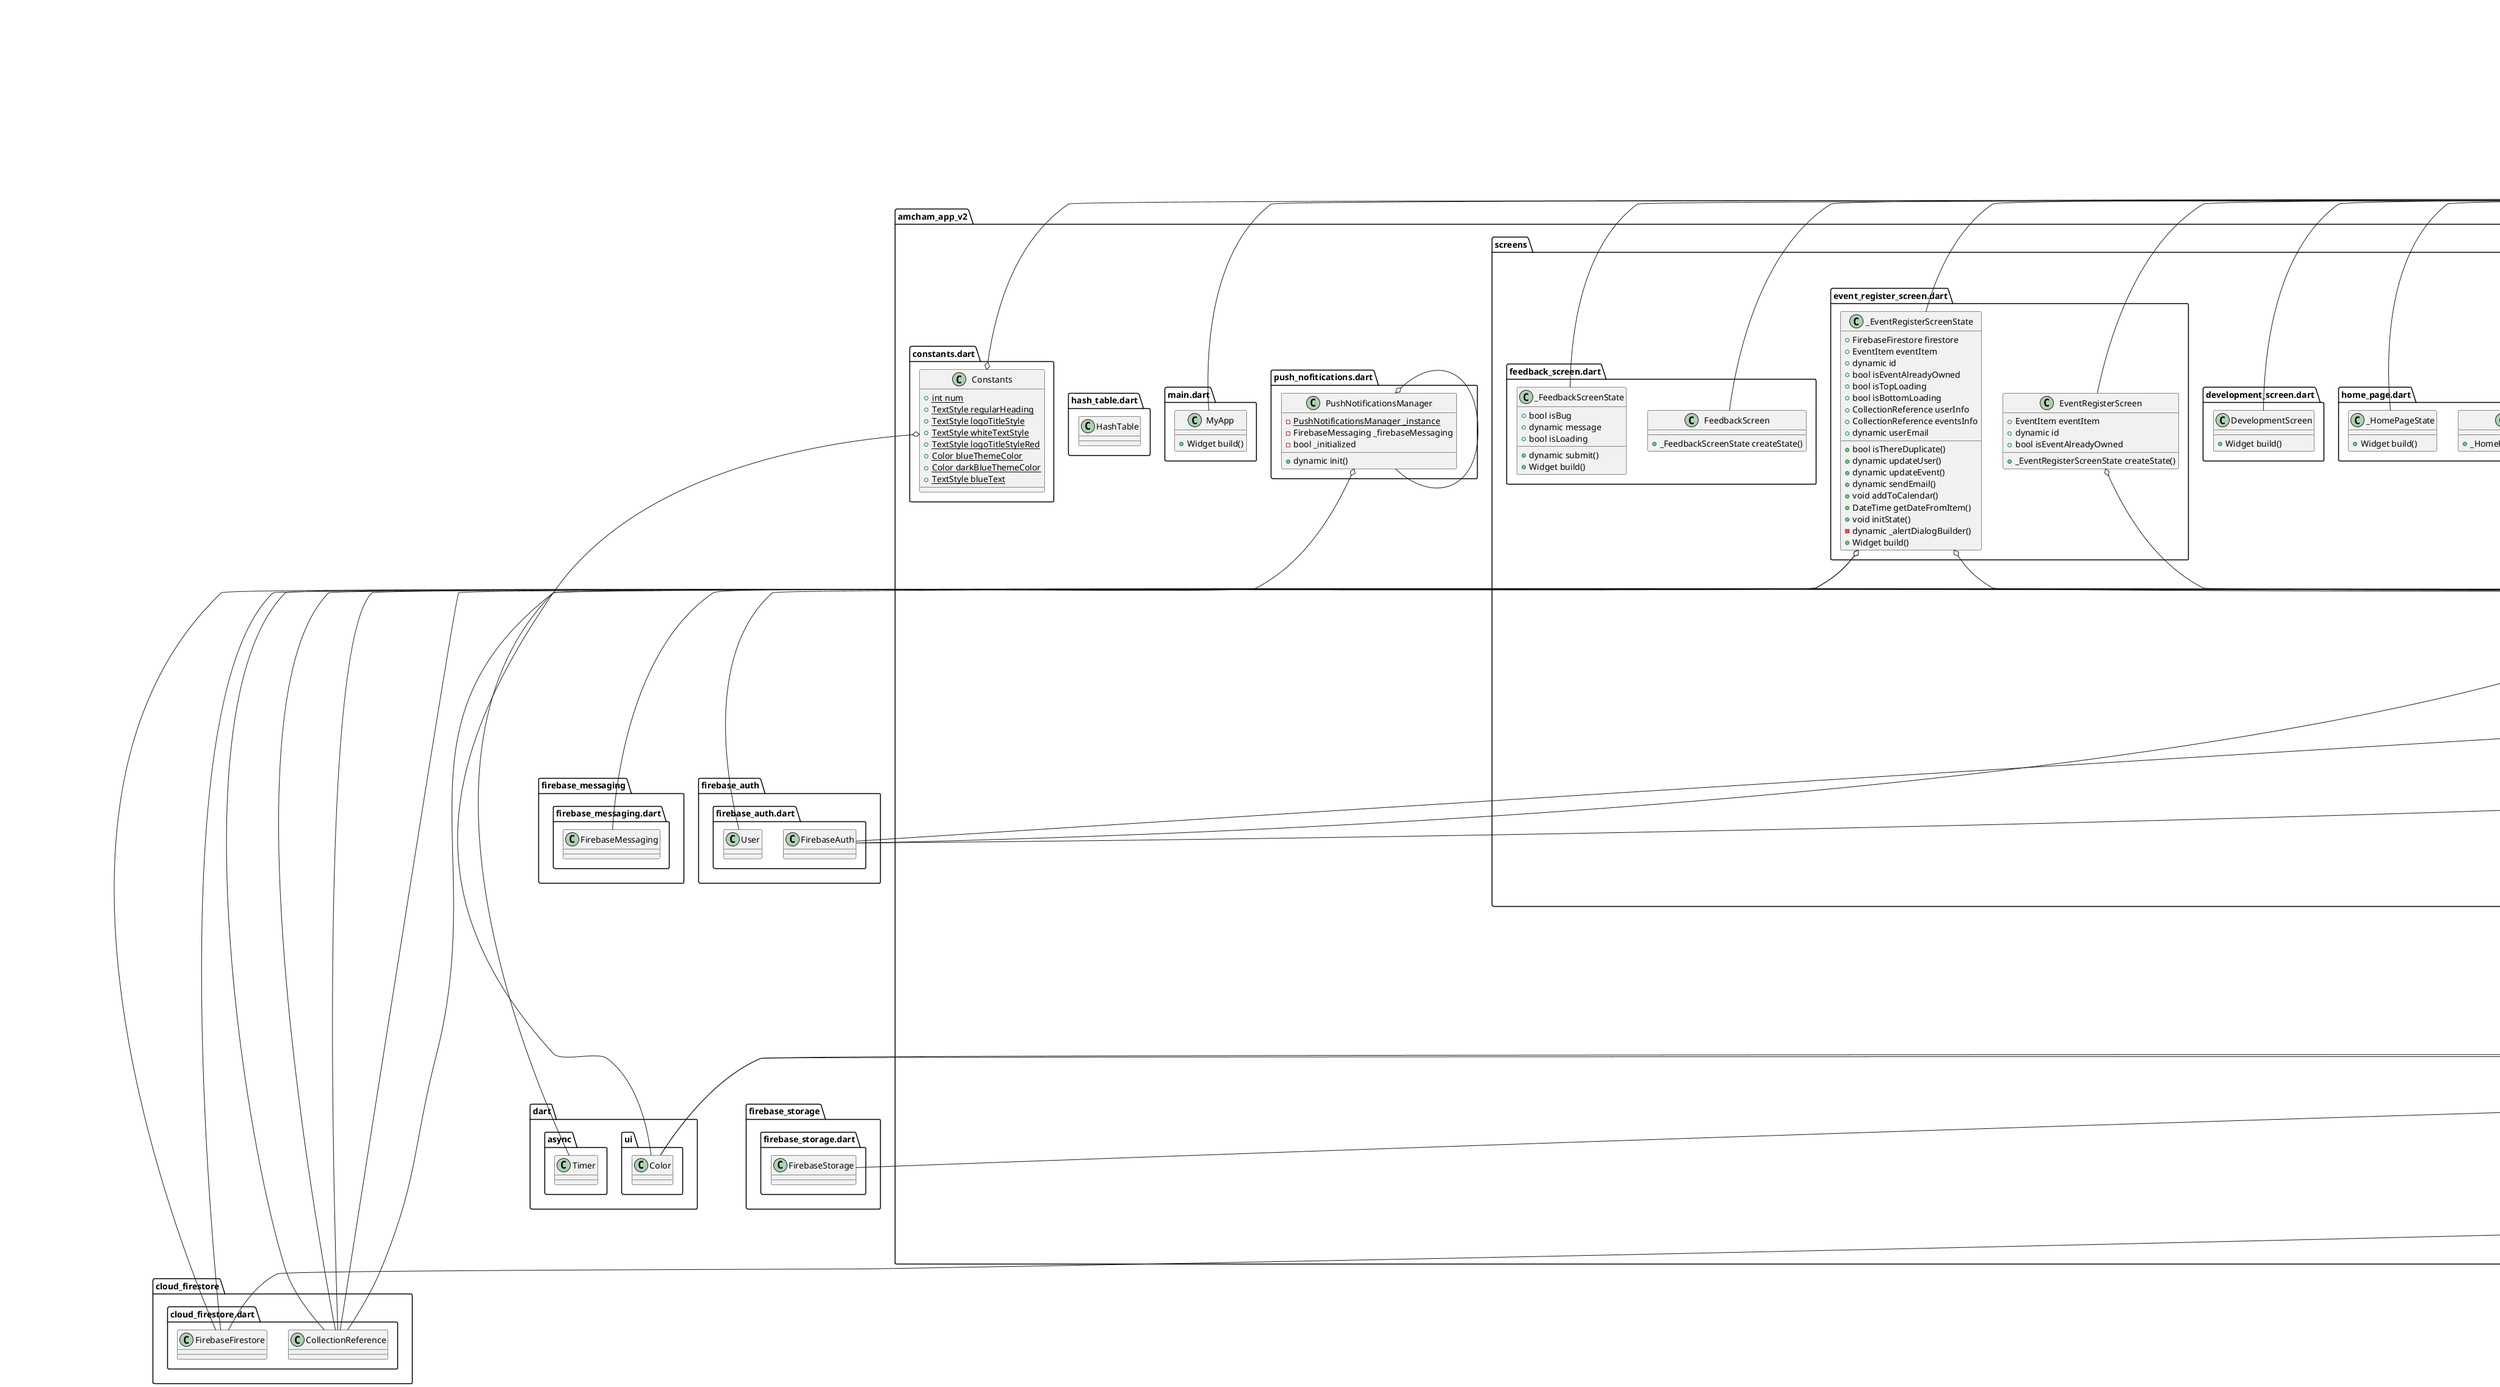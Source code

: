 @startuml
set namespaceSeparator ::

class "amcham_app_v2::size_config.dart::SizeConfig" {
  {static} -MediaQueryData _mediaQueryData
  {static} +double screenWidth
  {static} +double screenHeight
  {static} +double blockSizeHorizontal
  {static} +double blockSizeVertical
  {static} -double _safeAreaHorizontal
  {static} -double _safeAreaVertical
  {static} +double safeBlockHorizontal
  {static} +double safeBlockVertical
  +double getScreenHeight()
  +double getScreenWidth()
  +double getBlockSizeVertical()
  +double getBlockSizeHorizontal()
  +void init()
}

"amcham_app_v2::size_config.dart::SizeConfig" o-- "flutter::src::widgets::media_query.dart::MediaQueryData"

class "amcham_app_v2::push_nofitications.dart::PushNotificationsManager" {
  {static} -PushNotificationsManager _instance
  -FirebaseMessaging _firebaseMessaging
  -bool _initialized
  +dynamic init()
}

"amcham_app_v2::push_nofitications.dart::PushNotificationsManager" o-- "amcham_app_v2::push_nofitications.dart::PushNotificationsManager"
"amcham_app_v2::push_nofitications.dart::PushNotificationsManager" o-- "firebase_messaging::firebase_messaging.dart::FirebaseMessaging"

class "amcham_app_v2::screens::events_screen.dart::EventsScreen" {
  +_EventsScreenState createState()
}

"flutter::src::widgets::framework.dart::StatefulWidget" <|-- "amcham_app_v2::screens::events_screen.dart::EventsScreen"

class "amcham_app_v2::screens::events_screen.dart::_EventsScreenState" {
  -int _selectedIndex
  +Container eventItems
  +bool isPastEvents
  +bool isMyEvents
  +bool isSearching
  +List<int> searchHash
  +MemberChecker memberChecker
  -void _onItemTapped()
  +void getData()
  +void initState()
  +dynamic getIfMember()
  +dynamic printMember()
  +List seperateWords()
  +void search()
  +void clearSearch()
  +Widget build()
}

"amcham_app_v2::screens::events_screen.dart::_EventsScreenState" o-- "flutter::src::widgets::container.dart::Container"
"amcham_app_v2::screens::events_screen.dart::_EventsScreenState" o-- "amcham_app_v2::scripts::member_checker.dart::MemberChecker"
"flutter::src::widgets::framework.dart::State<T>" <|-- "amcham_app_v2::screens::events_screen.dart::_EventsScreenState"

class "amcham_app_v2::screens::events_screen.dart::EventsStream" {
  +CollectionReference eventsRef
  +bool isPastEvents
  +bool isMyEvents
  +bool isSearching
  +List<int> searchHash
  +EventItem getItem()
  +bool getIfMyEvent()
  +Widget build()
}

"amcham_app_v2::screens::events_screen.dart::EventsStream" o-- "cloud_firestore::cloud_firestore.dart::CollectionReference"
"flutter::src::widgets::framework.dart::StatelessWidget" <|-- "amcham_app_v2::screens::events_screen.dart::EventsStream"

class "amcham_app_v2::screens::single_event_screen.dart::SingleEventScreen" {
  +dynamic testStr
  +EventItem item
  +dynamic DateToString()
  +_SingleEventScreenState createState()
}

"amcham_app_v2::screens::single_event_screen.dart::SingleEventScreen" o-- "amcham_app_v2::components::event_item.dart::EventItem"
"flutter::src::widgets::framework.dart::StatefulWidget" <|-- "amcham_app_v2::screens::single_event_screen.dart::SingleEventScreen"

class "amcham_app_v2::screens::single_event_screen.dart::_SingleEventScreenState" {
  +BoxDecoration activeDecoration
  +BoxDecoration inActiveDecoration
  +bool isInfoActive
  +EventItem item
  +dynamic userEmail
  +SpeakersList speakersList
  +void initState()
  +bool checkOwnedEvent()
  +Widget build()
}

"amcham_app_v2::screens::single_event_screen.dart::_SingleEventScreenState" o-- "flutter::src::painting::box_decoration.dart::BoxDecoration"
"amcham_app_v2::screens::single_event_screen.dart::_SingleEventScreenState" o-- "amcham_app_v2::components::event_item.dart::EventItem"
"amcham_app_v2::screens::single_event_screen.dart::_SingleEventScreenState" o-- "amcham_app_v2::screens::single_event_screen.dart::SpeakersList"
"flutter::src::widgets::framework.dart::State<T>" <|-- "amcham_app_v2::screens::single_event_screen.dart::_SingleEventScreenState"

class "amcham_app_v2::screens::single_event_screen.dart::SpeakersList" {
  +List speakers
  +List<SpeakerItem> speakerItemList
  +void generateSpeakers()
  +Widget build()
}

"flutter::src::widgets::framework.dart::StatelessWidget" <|-- "amcham_app_v2::screens::single_event_screen.dart::SpeakersList"

class "amcham_app_v2::screens::single_event_screen.dart::SpeakerItem" {
  +dynamic title
  +Widget build()
}

"flutter::src::widgets::framework.dart::StatelessWidget" <|-- "amcham_app_v2::screens::single_event_screen.dart::SpeakerItem"

class "amcham_app_v2::screens::verify_screen.dart::VerifyScreen" {
  +_VerifyScreenState createState()
}

"flutter::src::widgets::framework.dart::StatefulWidget" <|-- "amcham_app_v2::screens::verify_screen.dart::VerifyScreen"

class "amcham_app_v2::screens::verify_screen.dart::_VerifyScreenState" {
  +FirebaseAuth auth
  +User user
  {static} +Timer timer
  +bool isResendLoading
  +void initState()
  -dynamic _alertDialogBuilder()
  +void dispose()
  +void sendMail()
  +dynamic checkEmailVerified()
  +Widget build()
}

"amcham_app_v2::screens::verify_screen.dart::_VerifyScreenState" o-- "firebase_auth::firebase_auth.dart::FirebaseAuth"
"amcham_app_v2::screens::verify_screen.dart::_VerifyScreenState" o-- "firebase_auth::firebase_auth.dart::User"
"amcham_app_v2::screens::verify_screen.dart::_VerifyScreenState" o-- "dart::async::Timer"
"flutter::src::widgets::framework.dart::State<T>" <|-- "amcham_app_v2::screens::verify_screen.dart::_VerifyScreenState"

class "amcham_app_v2::screens::news_screen.dart::UpdatesScreen" {
  +_UpdatesScreenState createState()
}

"flutter::src::widgets::framework.dart::StatefulWidget" <|-- "amcham_app_v2::screens::news_screen.dart::UpdatesScreen"

class "amcham_app_v2::screens::news_screen.dart::_UpdatesScreenState" {
  +void initState()
  +void search()
  +void clearSearch()
  +Widget build()
}

"flutter::src::widgets::framework.dart::State<T>" <|-- "amcham_app_v2::screens::news_screen.dart::_UpdatesScreenState"

class "amcham_app_v2::screens::news_screen.dart::NewsStream" {
  +CollectionReference newsRef
  +bool isSearching
  +List<int> searchHash
  +NewsItem getItem()
  +bool getIfMyEvent()
  +Widget build()
}

"amcham_app_v2::screens::news_screen.dart::NewsStream" o-- "cloud_firestore::cloud_firestore.dart::CollectionReference"
"flutter::src::widgets::framework.dart::StatelessWidget" <|-- "amcham_app_v2::screens::news_screen.dart::NewsStream"

class "amcham_app_v2::screens::single_news_screen.dart::SingleNewsScreen" {
  +dynamic testStr
  +NewsItem item
  +dynamic DateToString()
  +_SingleNewsScreenState createState()
}

"amcham_app_v2::screens::single_news_screen.dart::SingleNewsScreen" o-- "amcham_app_v2::components::news_item.dart::NewsItem"
"flutter::src::widgets::framework.dart::StatefulWidget" <|-- "amcham_app_v2::screens::single_news_screen.dart::SingleNewsScreen"

class "amcham_app_v2::screens::single_news_screen.dart::_SingleNewsScreenState" {
  +BoxDecoration activeDecoration
  +BoxDecoration inActiveDecoration
  +bool isInfoActive
  +bool isLinkActive
  +NewsItem item
  +dynamic url
  +dynamic userEmail
  +void initState()
  -dynamic _launchURL()
  +Widget build()
}

"amcham_app_v2::screens::single_news_screen.dart::_SingleNewsScreenState" o-- "flutter::src::painting::box_decoration.dart::BoxDecoration"
"amcham_app_v2::screens::single_news_screen.dart::_SingleNewsScreenState" o-- "amcham_app_v2::components::news_item.dart::NewsItem"
"flutter::src::widgets::framework.dart::State<T>" <|-- "amcham_app_v2::screens::single_news_screen.dart::_SingleNewsScreenState"

class "amcham_app_v2::screens::profile_screen.dart::ProfileScreen" {
  +_ProfileScreenState createState()
}

"flutter::src::widgets::framework.dart::StatefulWidget" <|-- "amcham_app_v2::screens::profile_screen.dart::ProfileScreen"

class "amcham_app_v2::screens::profile_screen.dart::_ProfileScreenState" {
  -FirebaseAuth _firebaseAuth
  +dynamic email
  +dynamic firstName
  +dynamic lastName
  +dynamic company
  +bool isInfoLoading
  +bool isPasswordLoading
  +MemberChecker memberChecker
  +CollectionReference users
  -dynamic _alertDialogBuilder()
  +void initState()
  +dynamic getIfMember()
  +dynamic updateUserInfo()
  +void getInfo()
  +Widget build()
}

"amcham_app_v2::screens::profile_screen.dart::_ProfileScreenState" o-- "firebase_auth::firebase_auth.dart::FirebaseAuth"
"amcham_app_v2::screens::profile_screen.dart::_ProfileScreenState" o-- "amcham_app_v2::scripts::member_checker.dart::MemberChecker"
"amcham_app_v2::screens::profile_screen.dart::_ProfileScreenState" o-- "cloud_firestore::cloud_firestore.dart::CollectionReference"
"flutter::src::widgets::framework.dart::State<T>" <|-- "amcham_app_v2::screens::profile_screen.dart::_ProfileScreenState"

class "amcham_app_v2::screens::profile_screen.dart::dataInput" {
  +dynamic title
  +dynamic data
  +dynamic Function(dynamic) onChanged
  +Widget build()
}

"amcham_app_v2::screens::profile_screen.dart::dataInput" o-- "amcham_app_v2::screens::profile_screen.dart::dynamic Function(dynamic)"
"flutter::src::widgets::framework.dart::StatelessWidget" <|-- "amcham_app_v2::screens::profile_screen.dart::dataInput"

class "amcham_app_v2::screens::register_screen.dart::RegisterScreen" {
  +_RegisterScreenState createState()
}

"flutter::src::widgets::framework.dart::StatefulWidget" <|-- "amcham_app_v2::screens::register_screen.dart::RegisterScreen"

class "amcham_app_v2::screens::register_screen.dart::_RegisterScreenState" {
  +FirebaseFirestore firestore
  +CollectionReference users
  +bool isLoading
  -dynamic _firstName
  -dynamic _lastName
  -dynamic _email
  -dynamic _password
  -dynamic _passwordConf
  -dynamic _company
  -FocusNode _lastNameFocusNode
  -FocusNode _companyFocusNode
  -FocusNode _emailFocusNode
  -FocusNode _passwordFocusNode
  -FocusNode _passwordConfFocusNode
  -dynamic _alertDialogBuilder()
  +dynamic addUserInfo()
  -dynamic _createAccount()
  -void _submitForm()
  +void initState()
  +void dispose()
  +bool validateFields()
  +Widget build()
}

"amcham_app_v2::screens::register_screen.dart::_RegisterScreenState" o-- "cloud_firestore::cloud_firestore.dart::FirebaseFirestore"
"amcham_app_v2::screens::register_screen.dart::_RegisterScreenState" o-- "cloud_firestore::cloud_firestore.dart::CollectionReference"
"amcham_app_v2::screens::register_screen.dart::_RegisterScreenState" o-- "flutter::src::widgets::focus_manager.dart::FocusNode"
"flutter::src::widgets::framework.dart::State<T>" <|-- "amcham_app_v2::screens::register_screen.dart::_RegisterScreenState"

class "amcham_app_v2::screens::login_screen.dart::LoginScreen" {
  +_LoginScreenState createState()
}

"flutter::src::widgets::framework.dart::StatefulWidget" <|-- "amcham_app_v2::screens::login_screen.dart::LoginScreen"

class "amcham_app_v2::screens::login_screen.dart::_LoginScreenState" {
  +bool isLoading
  -dynamic _email
  -dynamic _password
  -FocusNode _lastNameFocusNode
  -FocusNode _companyFocusNode
  -FocusNode _emailFocusNode
  -FocusNode _passwordFocusNode
  -FocusNode _passwordConfFocusNode
  -dynamic _alertDialogBuilder()
  -dynamic _loginToAccount()
  -void _submitForm()
  +void initState()
  +void dispose()
  +Widget build()
}

"amcham_app_v2::screens::login_screen.dart::_LoginScreenState" o-- "flutter::src::widgets::focus_manager.dart::FocusNode"
"flutter::src::widgets::framework.dart::State<T>" <|-- "amcham_app_v2::screens::login_screen.dart::_LoginScreenState"

class "amcham_app_v2::screens::forgot_password_screen.dart::ForgotPasswordScreen" {
  +_ForgotPasswordScreenState createState()
}

"flutter::src::widgets::framework.dart::StatefulWidget" <|-- "amcham_app_v2::screens::forgot_password_screen.dart::ForgotPasswordScreen"

class "amcham_app_v2::screens::forgot_password_screen.dart::_ForgotPasswordScreenState" {
  -FirebaseAuth _firebaseAuth
  +bool isResetPasswordLoading
  -dynamic _email
  -dynamic _alertDialogBuilder()
  +Widget build()
}

"amcham_app_v2::screens::forgot_password_screen.dart::_ForgotPasswordScreenState" o-- "firebase_auth::firebase_auth.dart::FirebaseAuth"
"flutter::src::widgets::framework.dart::State<T>" <|-- "amcham_app_v2::screens::forgot_password_screen.dart::_ForgotPasswordScreenState"

class "amcham_app_v2::screens::landing_page.dart::LandingPage" {
  -dynamic _initialization
  +Widget build()
}

"flutter::src::widgets::framework.dart::StatelessWidget" <|-- "amcham_app_v2::screens::landing_page.dart::LandingPage"

class "amcham_app_v2::screens::home_page.dart::HomePage" {
  +_HomePageState createState()
}

"flutter::src::widgets::framework.dart::StatefulWidget" <|-- "amcham_app_v2::screens::home_page.dart::HomePage"

class "amcham_app_v2::screens::home_page.dart::_HomePageState" {
  +Widget build()
}

"flutter::src::widgets::framework.dart::State<T>" <|-- "amcham_app_v2::screens::home_page.dart::_HomePageState"

class "amcham_app_v2::screens::development_screen.dart::DevelopmentScreen" {
  +Widget build()
}

"flutter::src::widgets::framework.dart::StatelessWidget" <|-- "amcham_app_v2::screens::development_screen.dart::DevelopmentScreen"

class "amcham_app_v2::screens::event_register_screen.dart::EventRegisterScreen" {
  +EventItem eventItem
  +dynamic id
  +bool isEventAlreadyOwned
  +_EventRegisterScreenState createState()
}

"amcham_app_v2::screens::event_register_screen.dart::EventRegisterScreen" o-- "amcham_app_v2::components::event_item.dart::EventItem"
"flutter::src::widgets::framework.dart::StatefulWidget" <|-- "amcham_app_v2::screens::event_register_screen.dart::EventRegisterScreen"

class "amcham_app_v2::screens::event_register_screen.dart::_EventRegisterScreenState" {
  +FirebaseFirestore firestore
  +EventItem eventItem
  +dynamic id
  +bool isEventAlreadyOwned
  +bool isTopLoading
  +bool isBottomLoading
  +CollectionReference userInfo
  +CollectionReference eventsInfo
  +dynamic userEmail
  +bool isThereDuplicate()
  +dynamic updateUser()
  +dynamic updateEvent()
  +dynamic sendEmail()
  +void addToCalendar()
  +DateTime getDateFromItem()
  +void initState()
  -dynamic _alertDialogBuilder()
  +Widget build()
}

"amcham_app_v2::screens::event_register_screen.dart::_EventRegisterScreenState" o-- "cloud_firestore::cloud_firestore.dart::FirebaseFirestore"
"amcham_app_v2::screens::event_register_screen.dart::_EventRegisterScreenState" o-- "amcham_app_v2::components::event_item.dart::EventItem"
"amcham_app_v2::screens::event_register_screen.dart::_EventRegisterScreenState" o-- "cloud_firestore::cloud_firestore.dart::CollectionReference"
"flutter::src::widgets::framework.dart::State<T>" <|-- "amcham_app_v2::screens::event_register_screen.dart::_EventRegisterScreenState"

class "amcham_app_v2::screens::feedback_screen.dart::FeedbackScreen" {
  +_FeedbackScreenState createState()
}

"flutter::src::widgets::framework.dart::StatefulWidget" <|-- "amcham_app_v2::screens::feedback_screen.dart::FeedbackScreen"

class "amcham_app_v2::screens::feedback_screen.dart::_FeedbackScreenState" {
  +bool isBug
  +dynamic message
  +bool isLoading
  +dynamic submit()
  +Widget build()
}

"flutter::src::widgets::framework.dart::State<T>" <|-- "amcham_app_v2::screens::feedback_screen.dart::_FeedbackScreenState"

class "amcham_app_v2::main.dart::MyApp" {
  +Widget build()
}

"flutter::src::widgets::framework.dart::StatelessWidget" <|-- "amcham_app_v2::main.dart::MyApp"

class "amcham_app_v2::hash_table.dart::HashTable" {
}

class "amcham_app_v2::components::forgot_password.dart::ForgotPassword" {
  +Widget build()
}

"flutter::src::widgets::framework.dart::StatelessWidget" <|-- "amcham_app_v2::components::forgot_password.dart::ForgotPassword"

class "amcham_app_v2::components::event_item.dart::EventItem" {
  +MemberChecker memberChecker
  +int price
  +int date
  +int startTime
  +int endTime
  +dynamic title
  +dynamic type
  +dynamic category
  +bool isMembersOnly
  +dynamic summary
  +dynamic imageRef
  +dynamic info
  +dynamic id
  +dynamic link
  +List registeredUsers
  +List tier1hashes
  +List tier2hashes
  +List tier3hashes
  +List tier4hashes
  +List speakers
  +bool isButton
  +bool showInfo
  +bool hideSummary
  +bool isInfoSelected
  +Function infoButtonFunction
  +Function speakersButtonFunction
  +int rankedPoints
  +int getPointsFromHashes()
  +dynamic DateToString()
  +dynamic TimeToString()
  +Widget build()
}

"amcham_app_v2::components::event_item.dart::EventItem" o-- "amcham_app_v2::scripts::member_checker.dart::MemberChecker"
"flutter::src::widgets::framework.dart::StatelessWidget" <|-- "amcham_app_v2::components::event_item.dart::EventItem"

class "amcham_app_v2::components::alert_dialog_builder.dart::FeedbackBuilder" {
  {static} +dynamic alertDialogBuilder()
}

class "amcham_app_v2::components::rounded_button.dart::RoundedButton" {
  +Color colour
  +dynamic title
  +Function onPressed
  +double radius
  +TextStyle textStyle
  +double height
  +double width
  +bool isLoading
  +dynamic boxDecoration
  +Widget build()
}

"amcham_app_v2::components::rounded_button.dart::RoundedButton" o-- "dart::ui::Color"
"amcham_app_v2::components::rounded_button.dart::RoundedButton" o-- "flutter::src::painting::text_style.dart::TextStyle"
"flutter::src::widgets::framework.dart::StatelessWidget" <|-- "amcham_app_v2::components::rounded_button.dart::RoundedButton"

class "amcham_app_v2::components::get_firebase_image.dart::LoadFirebaseStorageImage" {
  +FirebaseStorage storage
  +dynamic imageRef
  +Widget build()
  -dynamic _getImage()
}

"amcham_app_v2::components::get_firebase_image.dart::LoadFirebaseStorageImage" o-- "firebase_storage::firebase_storage.dart::FirebaseStorage"
"flutter::src::widgets::framework.dart::StatelessWidget" <|-- "amcham_app_v2::components::get_firebase_image.dart::LoadFirebaseStorageImage"

class "amcham_app_v2::components::news_item.dart::NewsItem" {
  +int dateTime
  +dynamic summaryText
  +dynamic imageRef
  +dynamic info
  +dynamic id
  +List tier1hashes
  +List tier2hashes
  +List tier3hashes
  +dynamic title
  +dynamic link
  +bool isButton
  +bool showInfo
  +bool hideSummary
  +bool isInfoSelected
  +Function infoButtonFunction
  +Function speakersButtonFunction
  +bool enableImage
  +int rankedPoints
  +int getPointsFromHashes()
  +dynamic DateToString()
  +dynamic TimeToString()
  +Widget build()
}

"flutter::src::widgets::framework.dart::StatelessWidget" <|-- "amcham_app_v2::components::news_item.dart::NewsItem"

class "amcham_app_v2::components::bottom_bar.dart::BottomBar" {
  +bool isEventsScreen
  +bool getIsEventsScreen()
  +_BottomBarState createState()
}

"flutter::src::widgets::framework.dart::StatefulWidget" <|-- "amcham_app_v2::components::bottom_bar.dart::BottomBar"

class "amcham_app_v2::components::bottom_bar.dart::_BottomBarState" {
  +bool isEventsScreen
  {static} +bool isButton1Active
  {static} +bool isButton2Active
  {static} +bool isButton3Active
  +void SetDefault()
  +void initState()
  +Widget build()
}

"flutter::src::widgets::framework.dart::State<T>" <|-- "amcham_app_v2::components::bottom_bar.dart::_BottomBarState"

class "amcham_app_v2::components::amcham_logo.dart::AmchamLogo" {
  +Widget build()
}

"flutter::src::widgets::framework.dart::StatelessWidget" <|-- "amcham_app_v2::components::amcham_logo.dart::AmchamLogo"

class "amcham_app_v2::components::search_app_bar.dart::SearchAppbar" {
  +dynamic Function(dynamic) searchFunction
  +Function clearFunction
  +dynamic searchString
  +bool isSearching
  +dynamic getSearchString()
  +void setSearchString()
  +Widget build()
}

"amcham_app_v2::components::search_app_bar.dart::SearchAppbar" o-- "amcham_app_v2::components::search_app_bar.dart::dynamic Function(dynamic)"
"flutter::src::widgets::preferred_size.dart::PreferredSize" <|-- "amcham_app_v2::components::search_app_bar.dart::SearchAppbar"

class "amcham_app_v2::components::rounded_text_field.dart::RoundedTextField" {
  +Color colour
  +dynamic title
  +double radius
  +TextStyle textStyle
  +double height
  +double width
  +dynamic hintText
  +dynamic Function(dynamic) onChanged
  +dynamic Function(dynamic) onSubmitted
  +FocusNode focusNode
  +TextInputAction textInputAction
  +bool isPasswordField
  +dynamic textValue
  +double shadowOpacity
  +BoxBorder border
  +Widget build()
}

"amcham_app_v2::components::rounded_text_field.dart::RoundedTextField" o-- "dart::ui::Color"
"amcham_app_v2::components::rounded_text_field.dart::RoundedTextField" o-- "flutter::src::painting::text_style.dart::TextStyle"
"amcham_app_v2::components::rounded_text_field.dart::RoundedTextField" o-- "amcham_app_v2::components::rounded_text_field.dart::dynamic Function(dynamic)"
"amcham_app_v2::components::rounded_text_field.dart::RoundedTextField" o-- "flutter::src::widgets::focus_manager.dart::FocusNode"
"amcham_app_v2::components::rounded_text_field.dart::RoundedTextField" o-- "flutter::src::services::text_input.dart::TextInputAction"
"amcham_app_v2::components::rounded_text_field.dart::RoundedTextField" o-- "flutter::src::painting::box_border.dart::BoxBorder"
"flutter::src::widgets::framework.dart::StatelessWidget" <|-- "amcham_app_v2::components::rounded_text_field.dart::RoundedTextField"

class "amcham_app_v2::scripts::member_checker.dart::MemberChecker" {
  +FirebaseFirestore firestore
  +dynamic userEmail
  {static} +bool isMember
  {static} +List emailEndings
  +void main()
  +bool checkIfMember()
  +dynamic updateEndings()
}

"amcham_app_v2::scripts::member_checker.dart::MemberChecker" o-- "cloud_firestore::cloud_firestore.dart::FirebaseFirestore"

class "amcham_app_v2::constants.dart::Constants" {
  {static} +int num
  {static} +TextStyle regularHeading
  {static} +TextStyle logoTitleStyle
  {static} +TextStyle whiteTextStyle
  {static} +TextStyle logoTitleStyleRed
  {static} +Color blueThemeColor
  {static} +Color darkBlueThemeColor
  {static} +TextStyle blueText
}

"amcham_app_v2::constants.dart::Constants" o-- "flutter::src::painting::text_style.dart::TextStyle"
"amcham_app_v2::constants.dart::Constants" o-- "dart::ui::Color"


@enduml